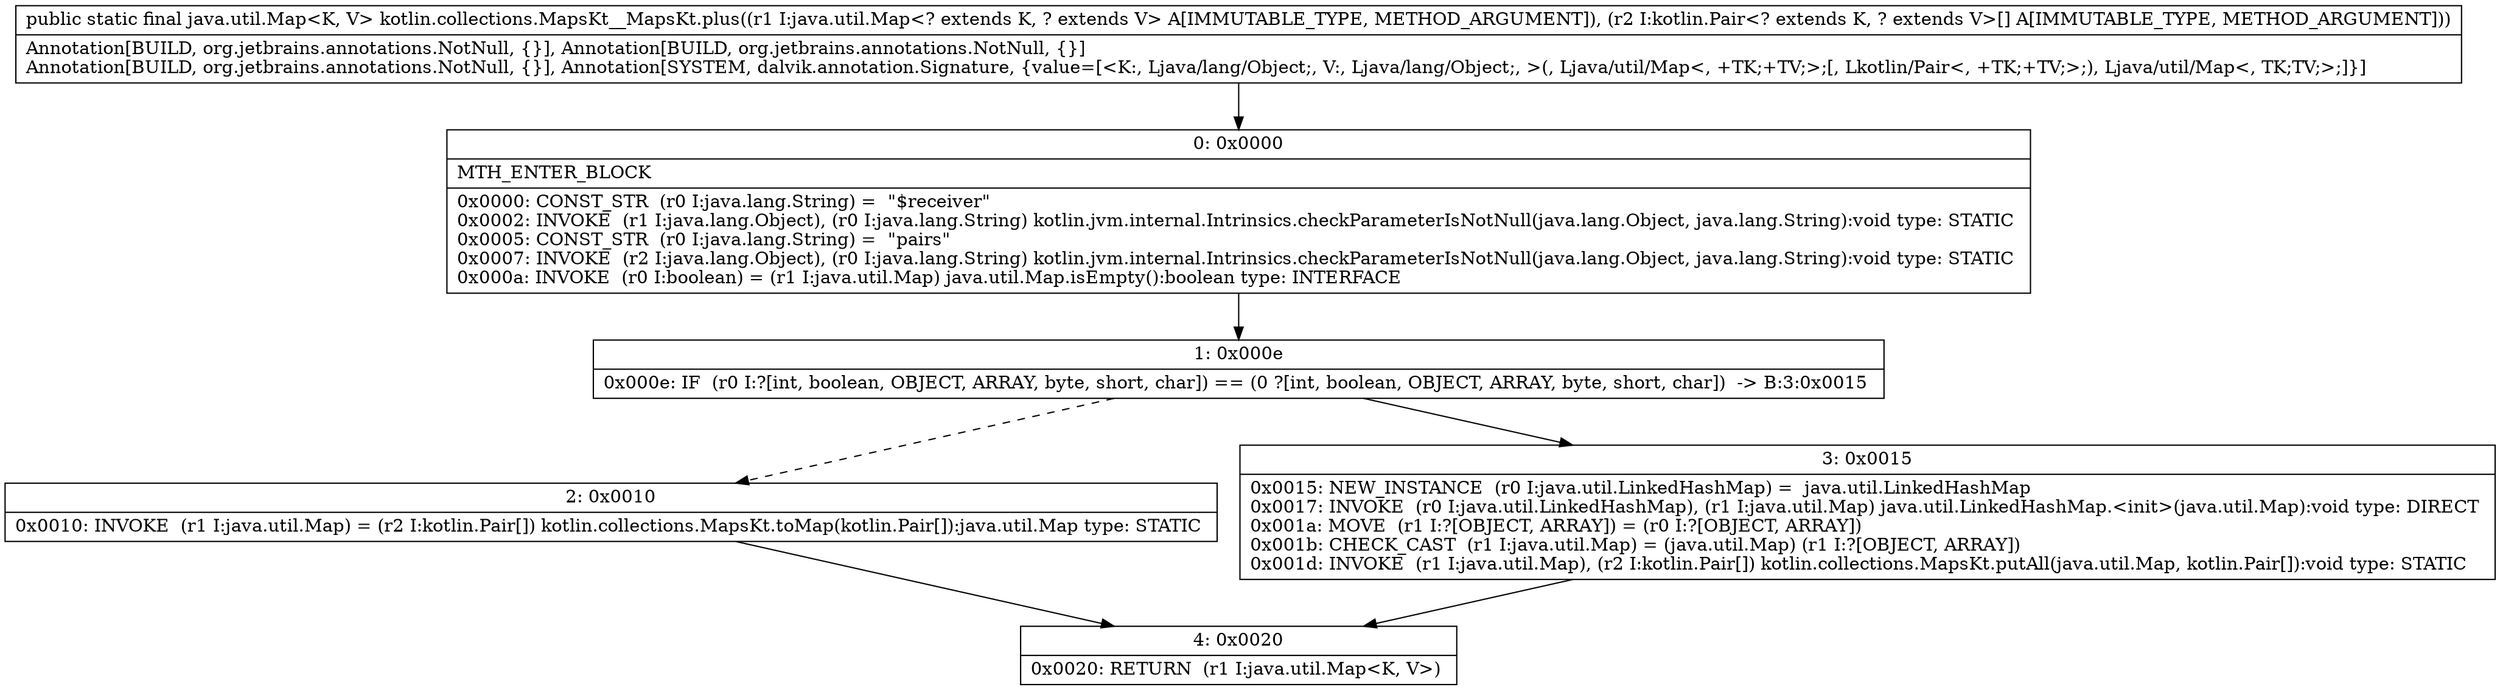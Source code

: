 digraph "CFG forkotlin.collections.MapsKt__MapsKt.plus(Ljava\/util\/Map;[Lkotlin\/Pair;)Ljava\/util\/Map;" {
Node_0 [shape=record,label="{0\:\ 0x0000|MTH_ENTER_BLOCK\l|0x0000: CONST_STR  (r0 I:java.lang.String) =  \"$receiver\" \l0x0002: INVOKE  (r1 I:java.lang.Object), (r0 I:java.lang.String) kotlin.jvm.internal.Intrinsics.checkParameterIsNotNull(java.lang.Object, java.lang.String):void type: STATIC \l0x0005: CONST_STR  (r0 I:java.lang.String) =  \"pairs\" \l0x0007: INVOKE  (r2 I:java.lang.Object), (r0 I:java.lang.String) kotlin.jvm.internal.Intrinsics.checkParameterIsNotNull(java.lang.Object, java.lang.String):void type: STATIC \l0x000a: INVOKE  (r0 I:boolean) = (r1 I:java.util.Map) java.util.Map.isEmpty():boolean type: INTERFACE \l}"];
Node_1 [shape=record,label="{1\:\ 0x000e|0x000e: IF  (r0 I:?[int, boolean, OBJECT, ARRAY, byte, short, char]) == (0 ?[int, boolean, OBJECT, ARRAY, byte, short, char])  \-\> B:3:0x0015 \l}"];
Node_2 [shape=record,label="{2\:\ 0x0010|0x0010: INVOKE  (r1 I:java.util.Map) = (r2 I:kotlin.Pair[]) kotlin.collections.MapsKt.toMap(kotlin.Pair[]):java.util.Map type: STATIC \l}"];
Node_3 [shape=record,label="{3\:\ 0x0015|0x0015: NEW_INSTANCE  (r0 I:java.util.LinkedHashMap) =  java.util.LinkedHashMap \l0x0017: INVOKE  (r0 I:java.util.LinkedHashMap), (r1 I:java.util.Map) java.util.LinkedHashMap.\<init\>(java.util.Map):void type: DIRECT \l0x001a: MOVE  (r1 I:?[OBJECT, ARRAY]) = (r0 I:?[OBJECT, ARRAY]) \l0x001b: CHECK_CAST  (r1 I:java.util.Map) = (java.util.Map) (r1 I:?[OBJECT, ARRAY]) \l0x001d: INVOKE  (r1 I:java.util.Map), (r2 I:kotlin.Pair[]) kotlin.collections.MapsKt.putAll(java.util.Map, kotlin.Pair[]):void type: STATIC \l}"];
Node_4 [shape=record,label="{4\:\ 0x0020|0x0020: RETURN  (r1 I:java.util.Map\<K, V\>) \l}"];
MethodNode[shape=record,label="{public static final java.util.Map\<K, V\> kotlin.collections.MapsKt__MapsKt.plus((r1 I:java.util.Map\<? extends K, ? extends V\> A[IMMUTABLE_TYPE, METHOD_ARGUMENT]), (r2 I:kotlin.Pair\<? extends K, ? extends V\>[] A[IMMUTABLE_TYPE, METHOD_ARGUMENT]))  | Annotation[BUILD, org.jetbrains.annotations.NotNull, \{\}], Annotation[BUILD, org.jetbrains.annotations.NotNull, \{\}]\lAnnotation[BUILD, org.jetbrains.annotations.NotNull, \{\}], Annotation[SYSTEM, dalvik.annotation.Signature, \{value=[\<K:, Ljava\/lang\/Object;, V:, Ljava\/lang\/Object;, \>(, Ljava\/util\/Map\<, +TK;+TV;\>;[, Lkotlin\/Pair\<, +TK;+TV;\>;), Ljava\/util\/Map\<, TK;TV;\>;]\}]\l}"];
MethodNode -> Node_0;
Node_0 -> Node_1;
Node_1 -> Node_2[style=dashed];
Node_1 -> Node_3;
Node_2 -> Node_4;
Node_3 -> Node_4;
}

